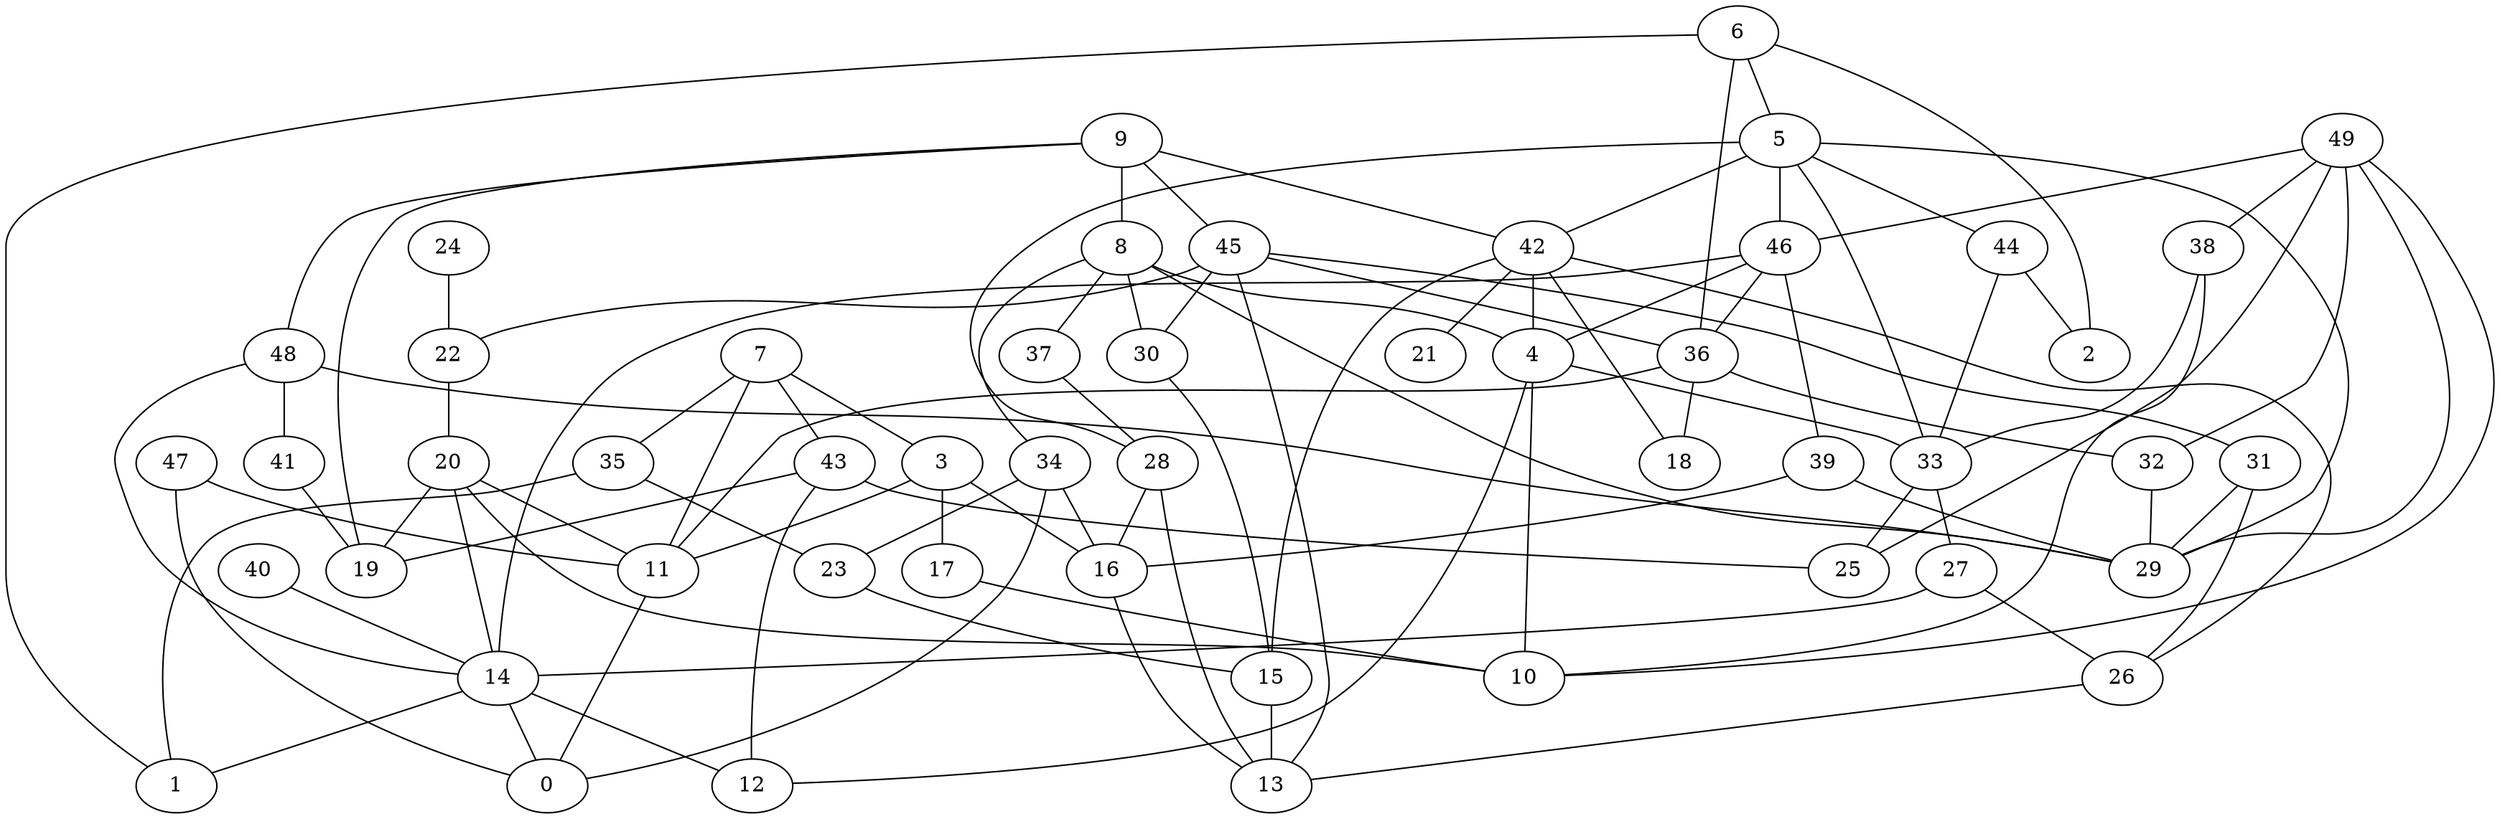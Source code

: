 digraph GG_graph {

subgraph G_graph {
edge [color = black]
"38" -> "10" [dir = none]
"24" -> "22" [dir = none]
"34" -> "0" [dir = none]
"14" -> "12" [dir = none]
"8" -> "37" [dir = none]
"8" -> "30" [dir = none]
"20" -> "11" [dir = none]
"40" -> "14" [dir = none]
"43" -> "12" [dir = none]
"35" -> "23" [dir = none]
"35" -> "1" [dir = none]
"31" -> "29" [dir = none]
"28" -> "13" [dir = none]
"46" -> "36" [dir = none]
"7" -> "35" [dir = none]
"7" -> "43" [dir = none]
"7" -> "11" [dir = none]
"47" -> "0" [dir = none]
"47" -> "11" [dir = none]
"16" -> "13" [dir = none]
"5" -> "42" [dir = none]
"5" -> "33" [dir = none]
"5" -> "46" [dir = none]
"26" -> "13" [dir = none]
"6" -> "2" [dir = none]
"3" -> "17" [dir = none]
"3" -> "11" [dir = none]
"45" -> "31" [dir = none]
"45" -> "13" [dir = none]
"45" -> "22" [dir = none]
"45" -> "30" [dir = none]
"45" -> "36" [dir = none]
"15" -> "13" [dir = none]
"39" -> "16" [dir = none]
"48" -> "41" [dir = none]
"33" -> "27" [dir = none]
"33" -> "25" [dir = none]
"44" -> "2" [dir = none]
"44" -> "33" [dir = none]
"36" -> "18" [dir = none]
"36" -> "32" [dir = none]
"36" -> "11" [dir = none]
"9" -> "48" [dir = none]
"9" -> "19" [dir = none]
"9" -> "45" [dir = none]
"4" -> "10" [dir = none]
"4" -> "12" [dir = none]
"49" -> "32" [dir = none]
"42" -> "21" [dir = none]
"8" -> "34" [dir = none]
"5" -> "28" [dir = none]
"42" -> "15" [dir = none]
"31" -> "26" [dir = none]
"42" -> "18" [dir = none]
"34" -> "16" [dir = none]
"48" -> "14" [dir = none]
"20" -> "10" [dir = none]
"27" -> "14" [dir = none]
"6" -> "1" [dir = none]
"49" -> "10" [dir = none]
"4" -> "33" [dir = none]
"49" -> "38" [dir = none]
"7" -> "3" [dir = none]
"9" -> "42" [dir = none]
"14" -> "1" [dir = none]
"37" -> "28" [dir = none]
"6" -> "5" [dir = none]
"43" -> "25" [dir = none]
"48" -> "29" [dir = none]
"30" -> "15" [dir = none]
"6" -> "36" [dir = none]
"20" -> "19" [dir = none]
"42" -> "4" [dir = none]
"11" -> "0" [dir = none]
"49" -> "29" [dir = none]
"46" -> "14" [dir = none]
"46" -> "39" [dir = none]
"8" -> "29" [dir = none]
"14" -> "0" [dir = none]
"20" -> "14" [dir = none]
"22" -> "20" [dir = none]
"3" -> "16" [dir = none]
"34" -> "23" [dir = none]
"27" -> "26" [dir = none]
"46" -> "4" [dir = none]
"43" -> "19" [dir = none]
"9" -> "8" [dir = none]
"32" -> "29" [dir = none]
"17" -> "10" [dir = none]
"49" -> "46" [dir = none]
"28" -> "16" [dir = none]
"42" -> "26" [dir = none]
"8" -> "4" [dir = none]
"5" -> "29" [dir = none]
"38" -> "33" [dir = none]
"49" -> "25" [dir = none]
"5" -> "44" [dir = none]
"39" -> "29" [dir = none]
"41" -> "19" [dir = none]
"23" -> "15" [dir = none]
}

}
